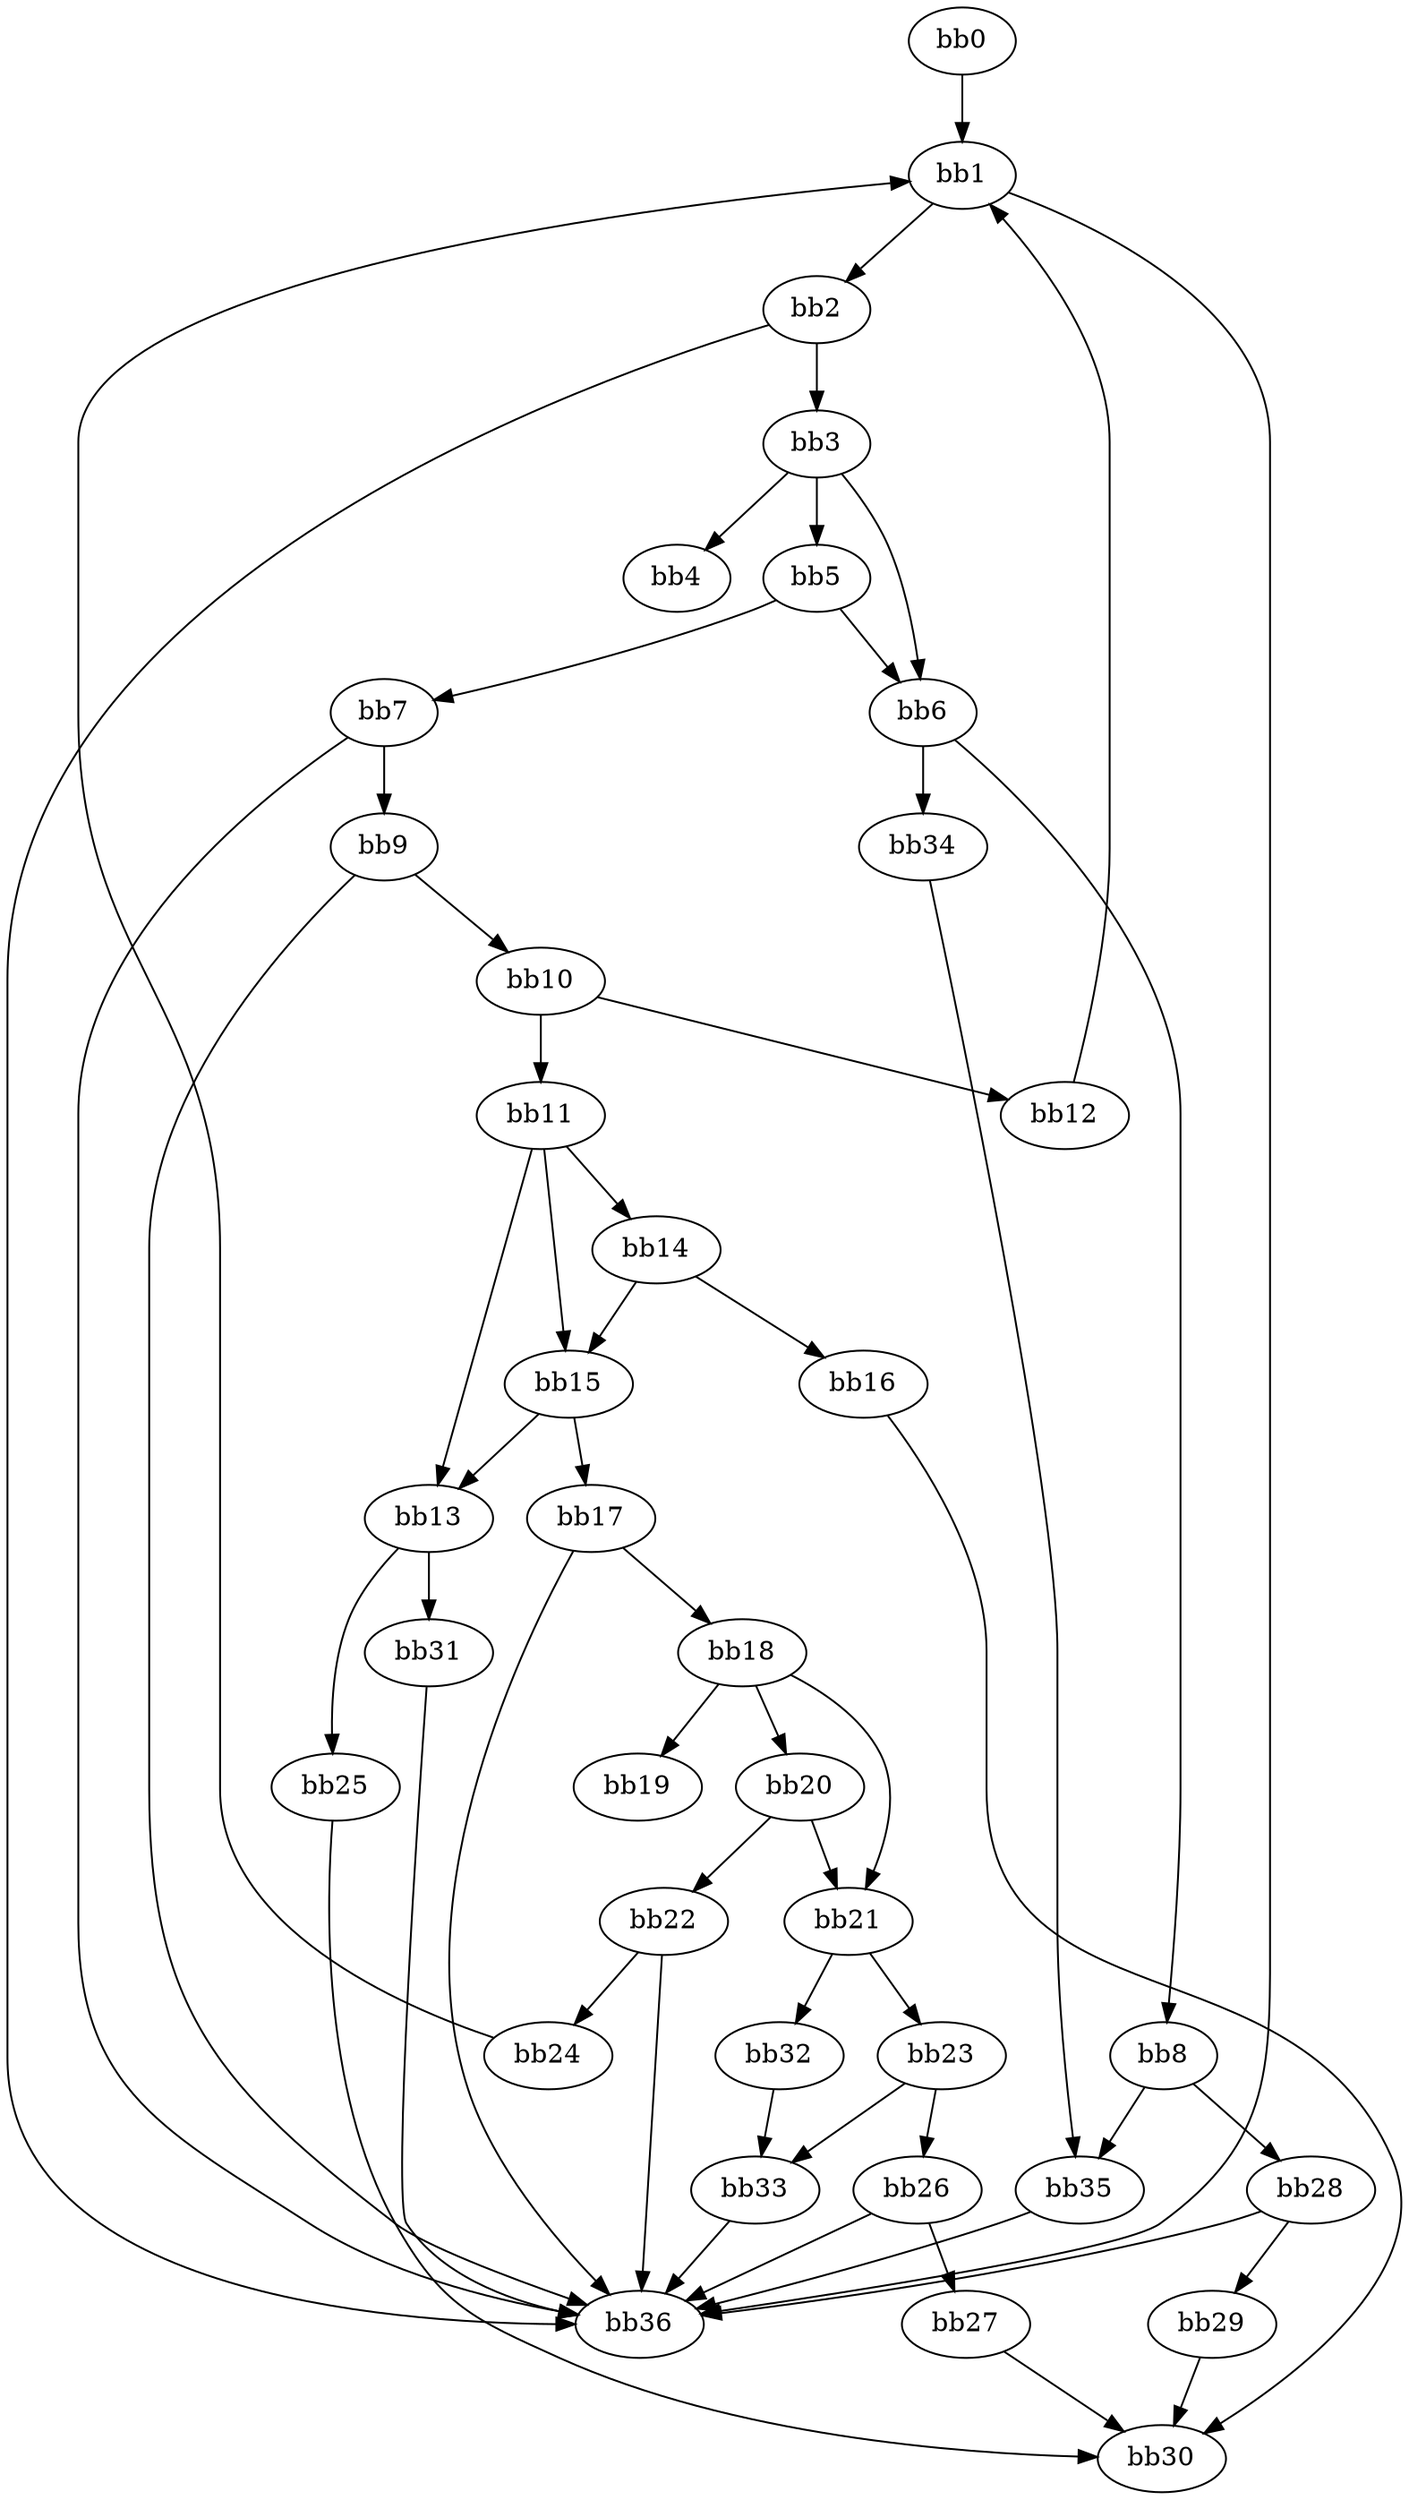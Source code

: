 digraph {
    0 [ label = "bb0\l" ]
    1 [ label = "bb1\l" ]
    2 [ label = "bb2\l" ]
    3 [ label = "bb3\l" ]
    4 [ label = "bb4\l" ]
    5 [ label = "bb5\l" ]
    6 [ label = "bb6\l" ]
    7 [ label = "bb7\l" ]
    8 [ label = "bb8\l" ]
    9 [ label = "bb9\l" ]
    10 [ label = "bb10\l" ]
    11 [ label = "bb11\l" ]
    12 [ label = "bb12\l" ]
    13 [ label = "bb13\l" ]
    14 [ label = "bb14\l" ]
    15 [ label = "bb15\l" ]
    16 [ label = "bb16\l" ]
    17 [ label = "bb17\l" ]
    18 [ label = "bb18\l" ]
    19 [ label = "bb19\l" ]
    20 [ label = "bb20\l" ]
    21 [ label = "bb21\l" ]
    22 [ label = "bb22\l" ]
    23 [ label = "bb23\l" ]
    24 [ label = "bb24\l" ]
    25 [ label = "bb25\l" ]
    26 [ label = "bb26\l" ]
    27 [ label = "bb27\l" ]
    28 [ label = "bb28\l" ]
    29 [ label = "bb29\l" ]
    30 [ label = "bb30\l" ]
    31 [ label = "bb31\l" ]
    32 [ label = "bb32\l" ]
    33 [ label = "bb33\l" ]
    34 [ label = "bb34\l" ]
    35 [ label = "bb35\l" ]
    36 [ label = "bb36\l" ]
    0 -> 1 [ ]
    1 -> 2 [ ]
    1 -> 36 [ ]
    2 -> 3 [ ]
    2 -> 36 [ ]
    3 -> 4 [ ]
    3 -> 5 [ ]
    3 -> 6 [ ]
    5 -> 6 [ ]
    5 -> 7 [ ]
    6 -> 8 [ ]
    6 -> 34 [ ]
    7 -> 9 [ ]
    7 -> 36 [ ]
    8 -> 28 [ ]
    8 -> 35 [ ]
    9 -> 10 [ ]
    9 -> 36 [ ]
    10 -> 11 [ ]
    10 -> 12 [ ]
    11 -> 13 [ ]
    11 -> 14 [ ]
    11 -> 15 [ ]
    12 -> 1 [ ]
    13 -> 25 [ ]
    13 -> 31 [ ]
    14 -> 15 [ ]
    14 -> 16 [ ]
    15 -> 13 [ ]
    15 -> 17 [ ]
    16 -> 30 [ ]
    17 -> 18 [ ]
    17 -> 36 [ ]
    18 -> 19 [ ]
    18 -> 20 [ ]
    18 -> 21 [ ]
    20 -> 21 [ ]
    20 -> 22 [ ]
    21 -> 23 [ ]
    21 -> 32 [ ]
    22 -> 24 [ ]
    22 -> 36 [ ]
    23 -> 26 [ ]
    23 -> 33 [ ]
    24 -> 1 [ ]
    25 -> 30 [ ]
    26 -> 27 [ ]
    26 -> 36 [ ]
    27 -> 30 [ ]
    28 -> 29 [ ]
    28 -> 36 [ ]
    29 -> 30 [ ]
    31 -> 36 [ ]
    32 -> 33 [ ]
    33 -> 36 [ ]
    34 -> 35 [ ]
    35 -> 36 [ ]
}


